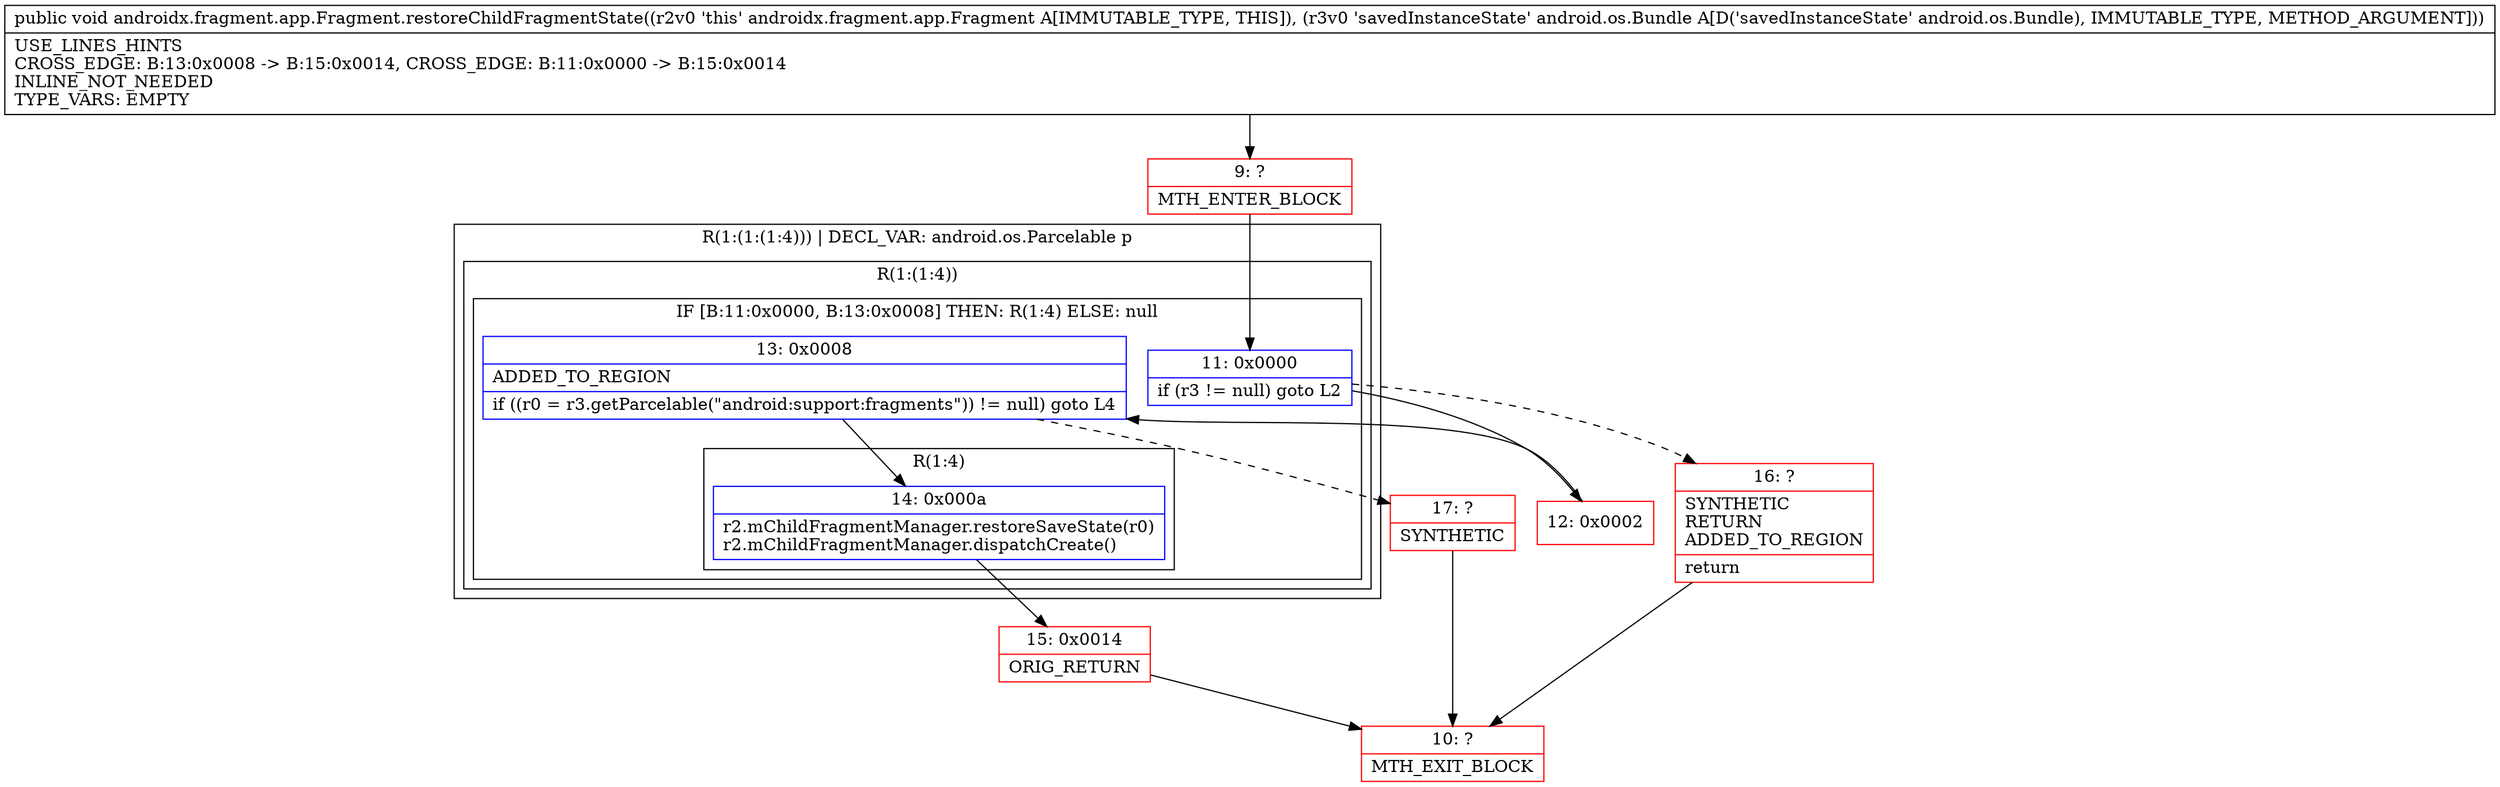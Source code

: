 digraph "CFG forandroidx.fragment.app.Fragment.restoreChildFragmentState(Landroid\/os\/Bundle;)V" {
subgraph cluster_Region_1798472829 {
label = "R(1:(1:(1:4))) | DECL_VAR: android.os.Parcelable p\l";
node [shape=record,color=blue];
subgraph cluster_Region_1453620023 {
label = "R(1:(1:4))";
node [shape=record,color=blue];
subgraph cluster_IfRegion_1651357632 {
label = "IF [B:11:0x0000, B:13:0x0008] THEN: R(1:4) ELSE: null";
node [shape=record,color=blue];
Node_11 [shape=record,label="{11\:\ 0x0000|if (r3 != null) goto L2\l}"];
Node_13 [shape=record,label="{13\:\ 0x0008|ADDED_TO_REGION\l|if ((r0 = r3.getParcelable(\"android:support:fragments\")) != null) goto L4\l}"];
subgraph cluster_Region_1471339334 {
label = "R(1:4)";
node [shape=record,color=blue];
Node_14 [shape=record,label="{14\:\ 0x000a|r2.mChildFragmentManager.restoreSaveState(r0)\lr2.mChildFragmentManager.dispatchCreate()\l}"];
}
}
}
}
Node_9 [shape=record,color=red,label="{9\:\ ?|MTH_ENTER_BLOCK\l}"];
Node_12 [shape=record,color=red,label="{12\:\ 0x0002}"];
Node_15 [shape=record,color=red,label="{15\:\ 0x0014|ORIG_RETURN\l}"];
Node_10 [shape=record,color=red,label="{10\:\ ?|MTH_EXIT_BLOCK\l}"];
Node_17 [shape=record,color=red,label="{17\:\ ?|SYNTHETIC\l}"];
Node_16 [shape=record,color=red,label="{16\:\ ?|SYNTHETIC\lRETURN\lADDED_TO_REGION\l|return\l}"];
MethodNode[shape=record,label="{public void androidx.fragment.app.Fragment.restoreChildFragmentState((r2v0 'this' androidx.fragment.app.Fragment A[IMMUTABLE_TYPE, THIS]), (r3v0 'savedInstanceState' android.os.Bundle A[D('savedInstanceState' android.os.Bundle), IMMUTABLE_TYPE, METHOD_ARGUMENT]))  | USE_LINES_HINTS\lCROSS_EDGE: B:13:0x0008 \-\> B:15:0x0014, CROSS_EDGE: B:11:0x0000 \-\> B:15:0x0014\lINLINE_NOT_NEEDED\lTYPE_VARS: EMPTY\l}"];
MethodNode -> Node_9;Node_11 -> Node_12;
Node_11 -> Node_16[style=dashed];
Node_13 -> Node_14;
Node_13 -> Node_17[style=dashed];
Node_14 -> Node_15;
Node_9 -> Node_11;
Node_12 -> Node_13;
Node_15 -> Node_10;
Node_17 -> Node_10;
Node_16 -> Node_10;
}

